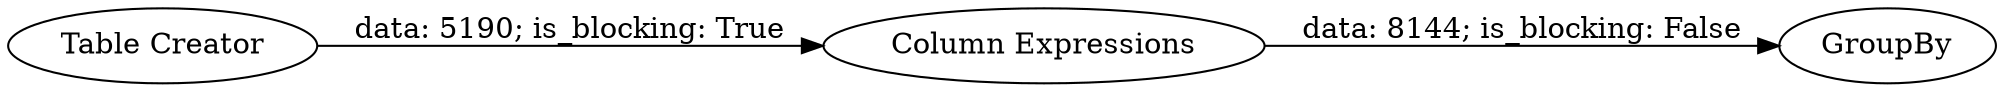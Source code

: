 digraph {
	"4284307408781809264_2" [label="Column Expressions"]
	"4284307408781809264_1" [label="Table Creator"]
	"4284307408781809264_3" [label=GroupBy]
	"4284307408781809264_2" -> "4284307408781809264_3" [label="data: 8144; is_blocking: False"]
	"4284307408781809264_1" -> "4284307408781809264_2" [label="data: 5190; is_blocking: True"]
	rankdir=LR
}

